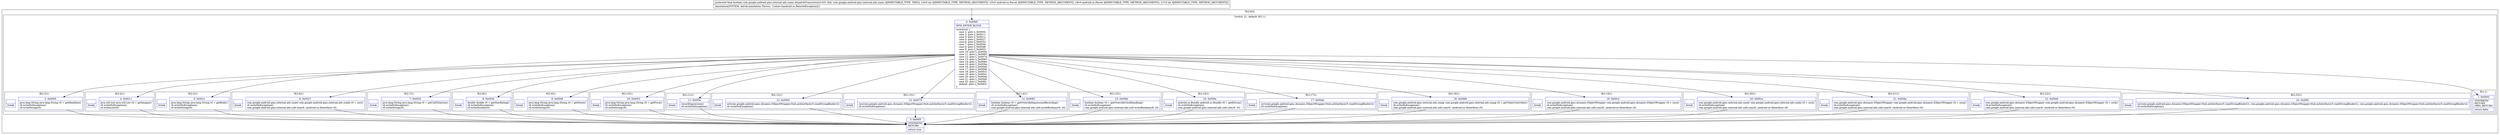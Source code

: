 digraph "CFG forcom.google.android.gms.internal.ads.zzanc.dispatchTransaction(ILandroid\/os\/Parcel;Landroid\/os\/Parcel;I)Z" {
subgraph cluster_Region_1508370617 {
label = "R(2:0|3)";
node [shape=record,color=blue];
subgraph cluster_SwitchRegion_508934165 {
label = "Switch: 21, default: R(1:1)";
node [shape=record,color=blue];
Node_0 [shape=record,label="{0\:\ 0x0000|MTH_ENTER_BLOCK\l|switch(r4) \{\l    case 2: goto L_0x0005;\l    case 3: goto L_0x0011;\l    case 4: goto L_0x001c;\l    case 5: goto L_0x0027;\l    case 6: goto L_0x0032;\l    case 7: goto L_0x003d;\l    case 8: goto L_0x0048;\l    case 9: goto L_0x0053;\l    case 10: goto L_0x005e;\l    case 11: goto L_0x0065;\l    case 12: goto L_0x0074;\l    case 13: goto L_0x0083;\l    case 14: goto L_0x008e;\l    case 15: goto L_0x009a;\l    case 16: goto L_0x00a6;\l    case 17: goto L_0x00b6;\l    case 18: goto L_0x00c2;\l    case 19: goto L_0x00ce;\l    case 20: goto L_0x00da;\l    case 21: goto L_0x00e6;\l    case 22: goto L_0x00f2;\l    default: goto L_0x0003;\l\}\l}"];
subgraph cluster_Region_1189629896 {
label = "R(2:2|1)";
node [shape=record,color=blue];
Node_2 [shape=record,label="{2\:\ 0x0005|java.lang.String java.lang.String r0 = getHeadline()\lr6.writeNoException()\lr6.writeString(r0)\l}"];
Node_InsnContainer_440873496 [shape=record,label="{|break\l}"];
}
subgraph cluster_Region_1636093486 {
label = "R(2:4|1)";
node [shape=record,color=blue];
Node_4 [shape=record,label="{4\:\ 0x0011|java.util.List java.util.List r0 = getImages()\lr6.writeNoException()\lr6.writeList(r0)\l}"];
Node_InsnContainer_1535908651 [shape=record,label="{|break\l}"];
}
subgraph cluster_Region_1186446575 {
label = "R(2:5|1)";
node [shape=record,color=blue];
Node_5 [shape=record,label="{5\:\ 0x001c|java.lang.String java.lang.String r0 = getBody()\lr6.writeNoException()\lr6.writeString(r0)\l}"];
Node_InsnContainer_1036554947 [shape=record,label="{|break\l}"];
}
subgraph cluster_Region_259876769 {
label = "R(2:6|1)";
node [shape=record,color=blue];
Node_6 [shape=record,label="{6\:\ 0x0027|com.google.android.gms.internal.ads.zzaeh com.google.android.gms.internal.ads.zzaeh r0 = zzri()\lr6.writeNoException()\lcom.google.android.gms.internal.ads.zzfo.zza(r6, (android.os.IInterface) r0)\l}"];
Node_InsnContainer_242090111 [shape=record,label="{|break\l}"];
}
subgraph cluster_Region_1509934736 {
label = "R(2:7|1)";
node [shape=record,color=blue];
Node_7 [shape=record,label="{7\:\ 0x0032|java.lang.String java.lang.String r0 = getCallToAction()\lr6.writeNoException()\lr6.writeString(r0)\l}"];
Node_InsnContainer_765080664 [shape=record,label="{|break\l}"];
}
subgraph cluster_Region_438806137 {
label = "R(2:8|1)";
node [shape=record,color=blue];
Node_8 [shape=record,label="{8\:\ 0x003d|double double r0 = getStarRating()\lr6.writeNoException()\lr6.writeDouble(r0)\l}"];
Node_InsnContainer_385103747 [shape=record,label="{|break\l}"];
}
subgraph cluster_Region_759994872 {
label = "R(2:9|1)";
node [shape=record,color=blue];
Node_9 [shape=record,label="{9\:\ 0x0048|java.lang.String java.lang.String r0 = getStore()\lr6.writeNoException()\lr6.writeString(r0)\l}"];
Node_InsnContainer_1867772180 [shape=record,label="{|break\l}"];
}
subgraph cluster_Region_1764228720 {
label = "R(2:10|1)";
node [shape=record,color=blue];
Node_10 [shape=record,label="{10\:\ 0x0053|java.lang.String java.lang.String r0 = getPrice()\lr6.writeNoException()\lr6.writeString(r0)\l}"];
Node_InsnContainer_297822585 [shape=record,label="{|break\l}"];
}
subgraph cluster_Region_1837414381 {
label = "R(2:11|1)";
node [shape=record,color=blue];
Node_11 [shape=record,label="{11\:\ 0x005e|recordImpression()\lr6.writeNoException()\l}"];
Node_InsnContainer_1526451697 [shape=record,label="{|break\l}"];
}
subgraph cluster_Region_718298347 {
label = "R(2:12|1)";
node [shape=record,color=blue];
Node_12 [shape=record,label="{12\:\ 0x0065|zzt(com.google.android.gms.dynamic.IObjectWrapper.Stub.asInterface(r5.readStrongBinder()))\lr6.writeNoException()\l}"];
Node_InsnContainer_952726377 [shape=record,label="{|break\l}"];
}
subgraph cluster_Region_1882882114 {
label = "R(2:13|1)";
node [shape=record,color=blue];
Node_13 [shape=record,label="{13\:\ 0x0074|zzu(com.google.android.gms.dynamic.IObjectWrapper.Stub.asInterface(r5.readStrongBinder()))\lr6.writeNoException()\l}"];
Node_InsnContainer_1957322737 [shape=record,label="{|break\l}"];
}
subgraph cluster_Region_152653909 {
label = "R(2:14|1)";
node [shape=record,color=blue];
Node_14 [shape=record,label="{14\:\ 0x0083|boolean boolean r0 = getOverrideImpressionRecording()\lr6.writeNoException()\lcom.google.android.gms.internal.ads.zzfo.writeBoolean(r6, r0)\l}"];
Node_InsnContainer_1547002507 [shape=record,label="{|break\l}"];
}
subgraph cluster_Region_1206785614 {
label = "R(2:15|1)";
node [shape=record,color=blue];
Node_15 [shape=record,label="{15\:\ 0x008e|boolean boolean r0 = getOverrideClickHandling()\lr6.writeNoException()\lcom.google.android.gms.internal.ads.zzfo.writeBoolean(r6, r0)\l}"];
Node_InsnContainer_798232671 [shape=record,label="{|break\l}"];
}
subgraph cluster_Region_1145048553 {
label = "R(2:16|1)";
node [shape=record,color=blue];
Node_16 [shape=record,label="{16\:\ 0x009a|android.os.Bundle android.os.Bundle r0 = getExtras()\lr6.writeNoException()\lcom.google.android.gms.internal.ads.zzfo.zzb(r6, r0)\l}"];
Node_InsnContainer_185122175 [shape=record,label="{|break\l}"];
}
subgraph cluster_Region_763047480 {
label = "R(2:17|1)";
node [shape=record,color=blue];
Node_17 [shape=record,label="{17\:\ 0x00a6|zzv(com.google.android.gms.dynamic.IObjectWrapper.Stub.asInterface(r5.readStrongBinder()))\lr6.writeNoException()\l}"];
Node_InsnContainer_1512906790 [shape=record,label="{|break\l}"];
}
subgraph cluster_Region_1242913127 {
label = "R(2:18|1)";
node [shape=record,color=blue];
Node_18 [shape=record,label="{18\:\ 0x00b6|com.google.android.gms.internal.ads.zzaap com.google.android.gms.internal.ads.zzaap r0 = getVideoController()\lr6.writeNoException()\lcom.google.android.gms.internal.ads.zzfo.zza(r6, (android.os.IInterface) r0)\l}"];
Node_InsnContainer_1437910484 [shape=record,label="{|break\l}"];
}
subgraph cluster_Region_1640365969 {
label = "R(2:19|1)";
node [shape=record,color=blue];
Node_19 [shape=record,label="{19\:\ 0x00c2|com.google.android.gms.dynamic.IObjectWrapper com.google.android.gms.dynamic.IObjectWrapper r0 = zzso()\lr6.writeNoException()\lcom.google.android.gms.internal.ads.zzfo.zza(r6, (android.os.IInterface) r0)\l}"];
Node_InsnContainer_463038808 [shape=record,label="{|break\l}"];
}
subgraph cluster_Region_1243166353 {
label = "R(2:20|1)";
node [shape=record,color=blue];
Node_20 [shape=record,label="{20\:\ 0x00ce|com.google.android.gms.internal.ads.zzadz com.google.android.gms.internal.ads.zzadz r0 = zzrj()\lr6.writeNoException()\lcom.google.android.gms.internal.ads.zzfo.zza(r6, (android.os.IInterface) r0)\l}"];
Node_InsnContainer_1877450493 [shape=record,label="{|break\l}"];
}
subgraph cluster_Region_1693275850 {
label = "R(2:21|1)";
node [shape=record,color=blue];
Node_21 [shape=record,label="{21\:\ 0x00da|com.google.android.gms.dynamic.IObjectWrapper com.google.android.gms.dynamic.IObjectWrapper r0 = zzsp()\lr6.writeNoException()\lcom.google.android.gms.internal.ads.zzfo.zza(r6, (android.os.IInterface) r0)\l}"];
Node_InsnContainer_1551417143 [shape=record,label="{|break\l}"];
}
subgraph cluster_Region_917747983 {
label = "R(2:22|1)";
node [shape=record,color=blue];
Node_22 [shape=record,label="{22\:\ 0x00e6|com.google.android.gms.dynamic.IObjectWrapper com.google.android.gms.dynamic.IObjectWrapper r0 = zzrk()\lr6.writeNoException()\lcom.google.android.gms.internal.ads.zzfo.zza(r6, (android.os.IInterface) r0)\l}"];
Node_InsnContainer_789662473 [shape=record,label="{|break\l}"];
}
subgraph cluster_Region_2140283930 {
label = "R(2:23|1)";
node [shape=record,color=blue];
Node_23 [shape=record,label="{23\:\ 0x00f2|zzc(com.google.android.gms.dynamic.IObjectWrapper.Stub.asInterface(r5.readStrongBinder()), com.google.android.gms.dynamic.IObjectWrapper.Stub.asInterface(r5.readStrongBinder()), com.google.android.gms.dynamic.IObjectWrapper.Stub.asInterface(r5.readStrongBinder()))\lr6.writeNoException()\l}"];
Node_InsnContainer_743529827 [shape=record,label="{|break\l}"];
}
subgraph cluster_Region_894033625 {
label = "R(1:1)";
node [shape=record,color=blue];
Node_1 [shape=record,label="{1\:\ 0x0003|SYNTHETIC\lRETURN\lORIG_RETURN\l|return false\l}"];
}
}
Node_3 [shape=record,label="{3\:\ 0x000f|SYNTHETIC\lRETURN\l|return true\l}"];
}
MethodNode[shape=record,label="{protected final boolean com.google.android.gms.internal.ads.zzanc.dispatchTransaction((r3v0 'this' com.google.android.gms.internal.ads.zzanc A[IMMUTABLE_TYPE, THIS]), (r4v0 int A[IMMUTABLE_TYPE, METHOD_ARGUMENT]), (r5v0 android.os.Parcel A[IMMUTABLE_TYPE, METHOD_ARGUMENT]), (r6v0 android.os.Parcel A[IMMUTABLE_TYPE, METHOD_ARGUMENT]), (r7v0 int A[IMMUTABLE_TYPE, METHOD_ARGUMENT]))  | Annotation[SYSTEM, dalvik.annotation.Throws, \{value=[android.os.RemoteException]\}]\l}"];
MethodNode -> Node_0;
Node_0 -> Node_1;
Node_0 -> Node_2;
Node_0 -> Node_4;
Node_0 -> Node_5;
Node_0 -> Node_6;
Node_0 -> Node_7;
Node_0 -> Node_8;
Node_0 -> Node_9;
Node_0 -> Node_10;
Node_0 -> Node_11;
Node_0 -> Node_12;
Node_0 -> Node_13;
Node_0 -> Node_14;
Node_0 -> Node_15;
Node_0 -> Node_16;
Node_0 -> Node_17;
Node_0 -> Node_18;
Node_0 -> Node_19;
Node_0 -> Node_20;
Node_0 -> Node_21;
Node_0 -> Node_22;
Node_0 -> Node_23;
Node_2 -> Node_3;
Node_4 -> Node_3;
Node_5 -> Node_3;
Node_6 -> Node_3;
Node_7 -> Node_3;
Node_8 -> Node_3;
Node_9 -> Node_3;
Node_10 -> Node_3;
Node_11 -> Node_3;
Node_12 -> Node_3;
Node_13 -> Node_3;
Node_14 -> Node_3;
Node_15 -> Node_3;
Node_16 -> Node_3;
Node_17 -> Node_3;
Node_18 -> Node_3;
Node_19 -> Node_3;
Node_20 -> Node_3;
Node_21 -> Node_3;
Node_22 -> Node_3;
Node_23 -> Node_3;
}

